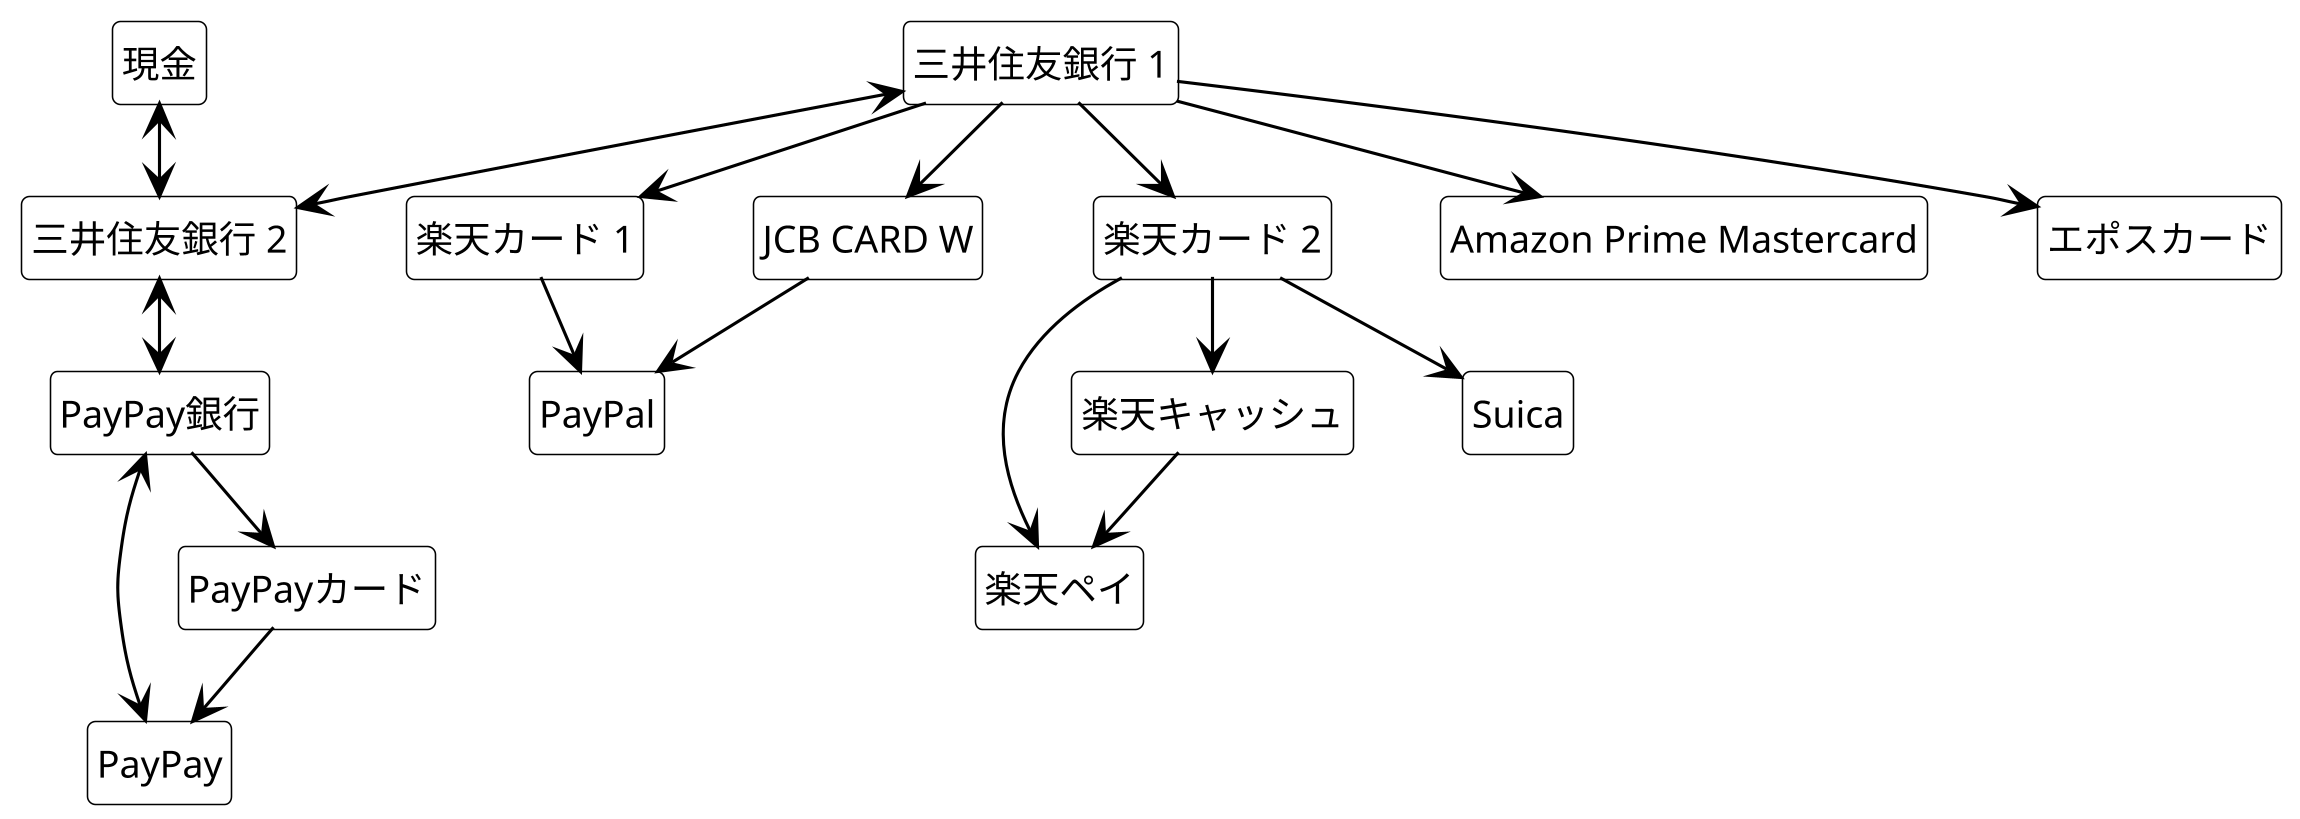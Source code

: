@startuml

hide circle
hide empty fields
hide empty methods

skinparam class {
    backGroundColor white
    borderColor black
    arrowColor black
}

skinparam {
    shadowing false
    ranksep 30
    dpi 300
    arrowThickness 1
    defaultFontSize 12
    arrowFontSize 8
}

skinparam class {
    backGroundColor white
}

class "現金" as cash
class "三井住友銀行 1" as smbc1
class "三井住友銀行 2" as smbc2
class "PayPay銀行" as paypaybank
class "楽天ペイ" as rakutenpay
class "楽天キャッシュ" as rakutencash
class "PayPay" as paypay
class "Suica" as suica 
class "楽天カード 1" as rakutencard1 
class "楽天カード 2" as rakutencard2
class "JCB CARD W" as jcbcardw 
class "Amazon Prime Mastercard" as amazonprimemastercard
class "エポスカード" as eposcard
class "PayPayカード" as paypaycard
class "PayPal" as paypal


smbc1 <--> smbc2
smbc1 --> rakutencard1
smbc1 --> rakutencard2
smbc1 --> jcbcardw
smbc1 --> amazonprimemastercard
smbc1 --> eposcard
cash <--> smbc2
rakutencard1 --> paypal
jcbcardw --> paypal
rakutencard2 --> rakutencash
rakutencard2 --> rakutenpay
rakutencard2 --> suica
smbc2 <--> paypaybank
paypaybank --> paypaycard
paypaybank <--> paypay
rakutencash --> rakutenpay
paypaycard --> paypay


@enduml